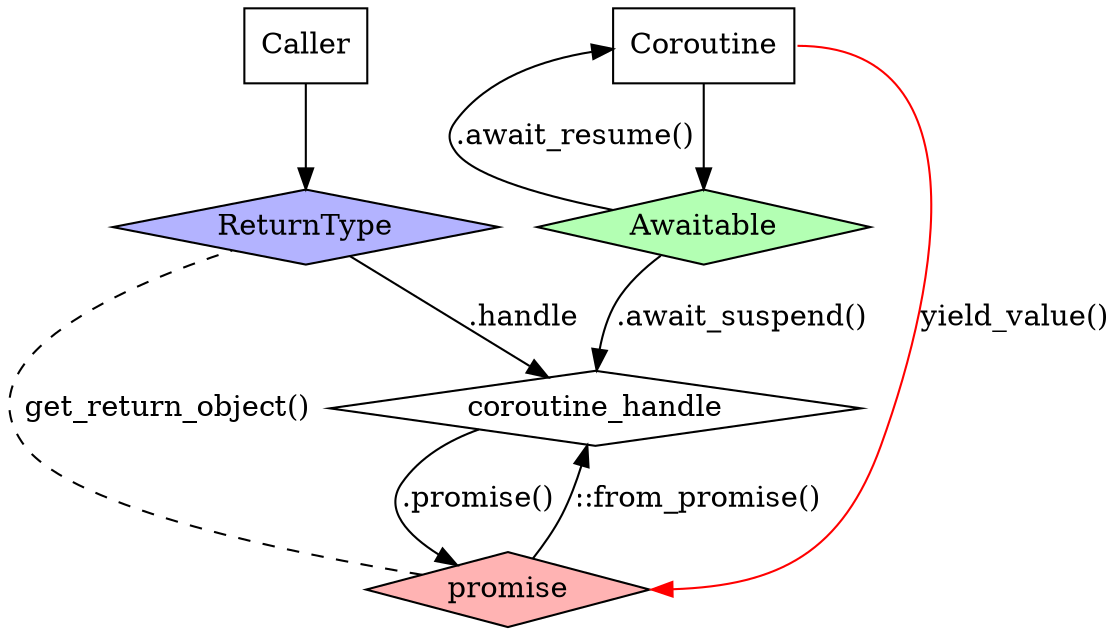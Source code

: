 digraph D {
  graph [ dpi = 300 ]; 

  main [shape=box, label="Caller"]
  f1 [shape=box, label="Coroutine"]
  ret [shape=diamond, label="ReturnType", fillcolor="#b3b3ff", style=filled]
  p [shape=diamond label="promise", fillcolor="#ffb3b3", style=filled]
  handle [shape=diamond label="coroutine_handle"]
  awaitable [shape=diamond label="Awaitable", fillcolor="#b3ffb3", style=filled]

  main -> ret
  f1 -> awaitable
  p -> handle [label = "::from_promise()", weight=1]
  handle -> p [label = ".promise()", weight=1]
  ret -> handle [label = ".handle"]
  awaitable -> handle [label = ".await_suspend()"]
  p -> ret [label ="get_return_object()", weight=0, arrowhead=none, style=dashed]
  awaitable -> f1 [label = ".await_resume()", weight=0]
  f1:e -> p:e [label="yield_value()", weight=0, color="red"]
}
